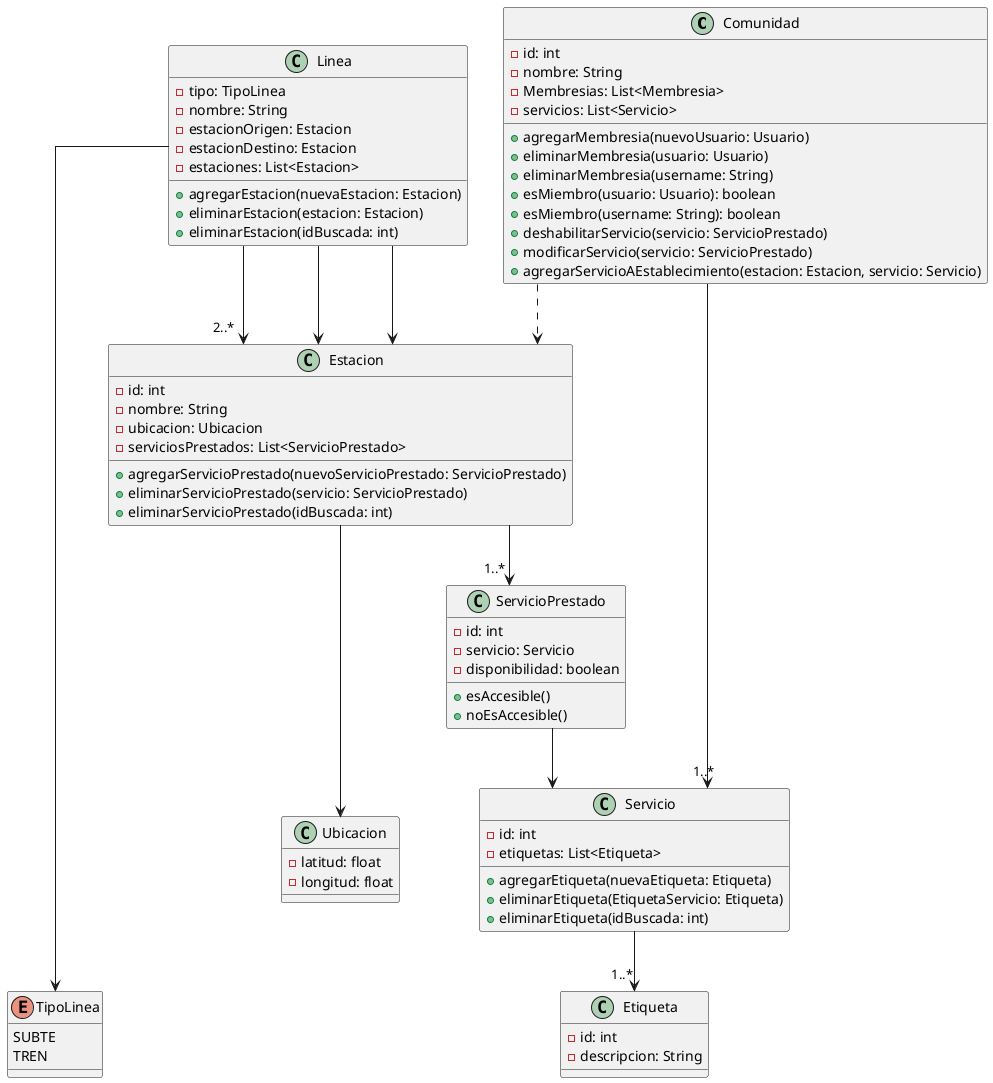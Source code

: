 @startuml
skinparam linetype ortho
    class Comunidad{
    -id: int
    -nombre: String
    -Membresias: List<Membresia>
    -servicios: List<Servicio>

    +agregarMembresia(nuevoUsuario: Usuario)
    +eliminarMembresia(usuario: Usuario)
    +eliminarMembresia(username: String)
    +esMiembro(usuario: Usuario): boolean
    +esMiembro(username: String): boolean
    +deshabilitarServicio(servicio: ServicioPrestado)
    +modificarServicio(servicio: ServicioPrestado)
    +agregarServicioAEstablecimiento(estacion: Estacion, servicio: Servicio) 
    /'-------------- TODO cambiar de estacion a Establecimiento ---------------'/    
}

    class Linea{
        - tipo: TipoLinea
        - nombre: String
        - estacionOrigen: Estacion
        - estacionDestino: Estacion
        - estaciones: List<Estacion>
        
        +agregarEstacion(nuevaEstacion: Estacion)
        +eliminarEstacion(estacion: Estacion)
        +eliminarEstacion(idBuscada: int)
    }

    enum TipoLinea {
        SUBTE
        TREN
    }

    class Estacion{
    - id: int
    - nombre: String
    - ubicacion: Ubicacion
    - serviciosPrestados: List<ServicioPrestado>

    + agregarServicioPrestado(nuevoServicioPrestado: ServicioPrestado)
    + eliminarServicioPrestado(servicio: ServicioPrestado)
    + eliminarServicioPrestado(idBuscada: int)

    }
    
    class ServicioPrestado{
        -id: int
        -servicio: Servicio
        -disponibilidad: boolean

        + esAccesible()
        + noEsAccesible()
    }

    class Servicio{
        - id: int
        - etiquetas: List<Etiqueta>

        +agregarEtiqueta(nuevaEtiqueta: Etiqueta)
        +eliminarEtiqueta(EtiquetaServicio: Etiqueta)
        +eliminarEtiqueta(idBuscada: int)

    }

    class Ubicacion{
        -latitud: float
        -longitud: float
    }
    
    class Etiqueta{
        -id: int
        -descripcion: String
    }
    
    /'ASOCIACION'/

    Linea --> "2..*" Estacion
    Linea --> Estacion 
    Linea --> Estacion
    Linea -----> TipoLinea
    Estacion ---> Ubicacion

    Estacion --> "1..*" ServicioPrestado
    
    ServicioPrestado --> Servicio
    Servicio --> "1..*" Etiqueta

    Comunidad --> "1..*" Servicio
    Comunidad ..> Estacion

@enduml